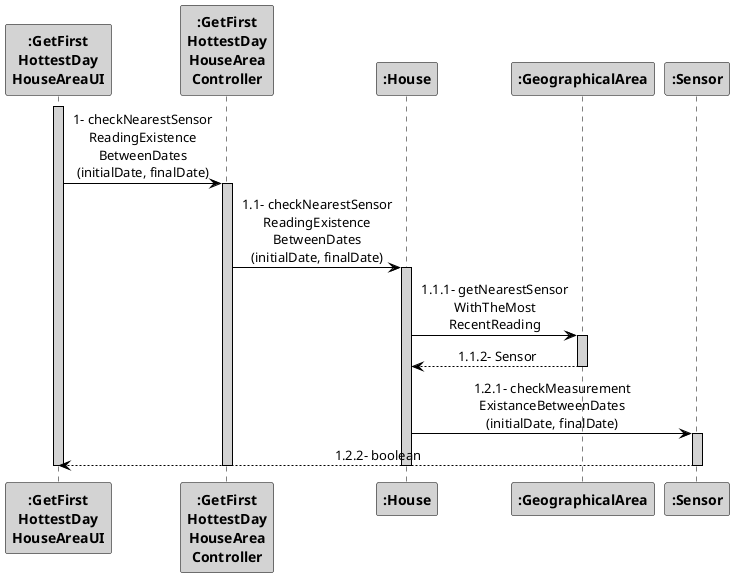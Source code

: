 @startuml
skinparam sequenceMessageAlign center
skinparam sequence {
    ArrowColor Black
    ActorBorderColor DarkBlue
    LifeLineBorderColor black
    LifeLineBackgroundColor LightGrey

    ParticipantBorderColor Black
    ParticipantBackgroundColor LightGrey
    ParticipantFontStyle Bold

    ActorBackgroundColor DimGrey
    ActorFontColor DeepSkyBlue
    ActorFontStyle Bold
    ActorFontSize 17
    ActorFontName Aapex
}

activate ":GetFirst\nHottestDay\nHouseAreaUI"
":GetFirst\nHottestDay\nHouseAreaUI" -> ":GetFirst\nHottestDay\nHouseArea\nController": 1- checkNearestSensor\nReadingExistence\nBetweenDates\n(initialDate, finalDate)
activate ":GetFirst\nHottestDay\nHouseArea\nController"
":GetFirst\nHottestDay\nHouseArea\nController" -> ":House": 1.1- checkNearestSensor\nReadingExistence\nBetweenDates\n(initialDate, finalDate)
activate ":House"
":House" -> ":GeographicalArea": 1.1.1- getNearestSensor\nWithTheMost\nRecentReading
activate ":GeographicalArea"
":GeographicalArea" --> ":House": 1.1.2- Sensor
deactivate ":GeographicalArea"
":House" -> ":Sensor": 1.2.1- checkMeasurement\nExistanceBetweenDates\n(initialDate, finalDate)
activate ":Sensor"
":Sensor" --> ":GetFirst\nHottestDay\nHouseAreaUI": 1.2.2- boolean
deactivate ":Sensor"

deactivate ":House"
deactivate ":GetFirst\nHottestDay\nHouseArea\nController"
deactivate ":GetFirst\nHottestDay\nHouseAreaUI"

@enduml